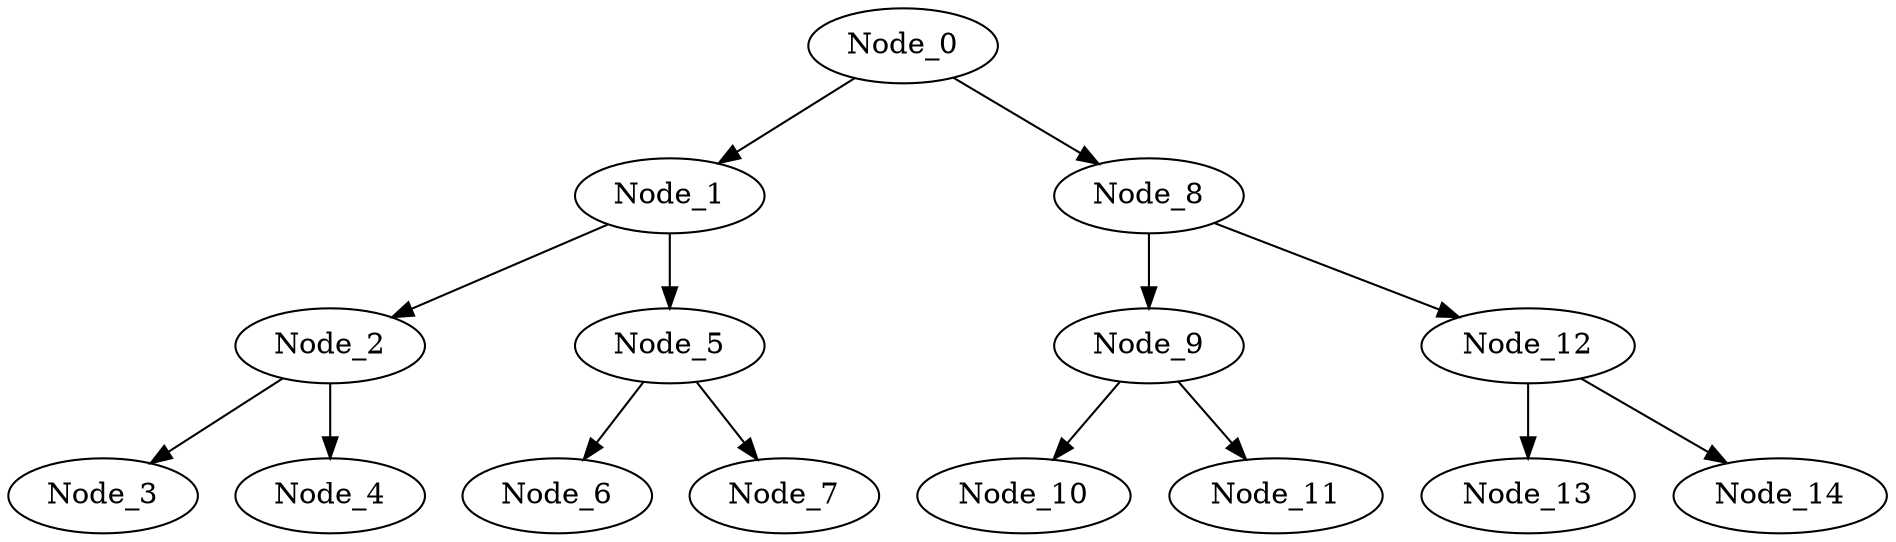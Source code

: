 // A Full Tree
digraph {
	Node_0 [label=Node_0]
	Node_1 [label=Node_1]
	Node_2 [label=Node_2]
	Node_3 [label=Node_3]
	Node_2 -> Node_3 [constraint=True]
	Node_4 [label=Node_4]
	Node_2 -> Node_4 [constraint=True]
	Node_1 -> Node_2 [constraint=True]
	Node_5 [label=Node_5]
	Node_6 [label=Node_6]
	Node_5 -> Node_6 [constraint=True]
	Node_7 [label=Node_7]
	Node_5 -> Node_7 [constraint=True]
	Node_1 -> Node_5 [constraint=True]
	Node_0 -> Node_1 [constraint=True]
	Node_8 [label=Node_8]
	Node_9 [label=Node_9]
	Node_10 [label=Node_10]
	Node_9 -> Node_10 [constraint=True]
	Node_11 [label=Node_11]
	Node_9 -> Node_11 [constraint=True]
	Node_8 -> Node_9 [constraint=True]
	Node_12 [label=Node_12]
	Node_13 [label=Node_13]
	Node_12 -> Node_13 [constraint=True]
	Node_14 [label=Node_14]
	Node_12 -> Node_14 [constraint=True]
	Node_8 -> Node_12 [constraint=True]
	Node_0 -> Node_8 [constraint=True]
}
